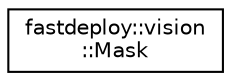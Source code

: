 digraph "Graphical Class Hierarchy"
{
  edge [fontname="Helvetica",fontsize="10",labelfontname="Helvetica",labelfontsize="10"];
  node [fontname="Helvetica",fontsize="10",shape=record];
  rankdir="LR";
  Node1 [label="fastdeploy::vision\l::Mask",height=0.2,width=0.4,color="black", fillcolor="white", style="filled",URL="$structfastdeploy_1_1vision_1_1Mask.html"];
}
